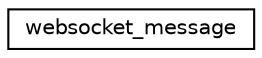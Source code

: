digraph "Graphical Class Hierarchy"
{
  edge [fontname="Helvetica",fontsize="10",labelfontname="Helvetica",labelfontsize="10"];
  node [fontname="Helvetica",fontsize="10",shape=record];
  rankdir="LR";
  Node1 [label="websocket_message",height=0.2,width=0.4,color="black", fillcolor="white", style="filled",URL="$structwebsocket__message.html"];
}
